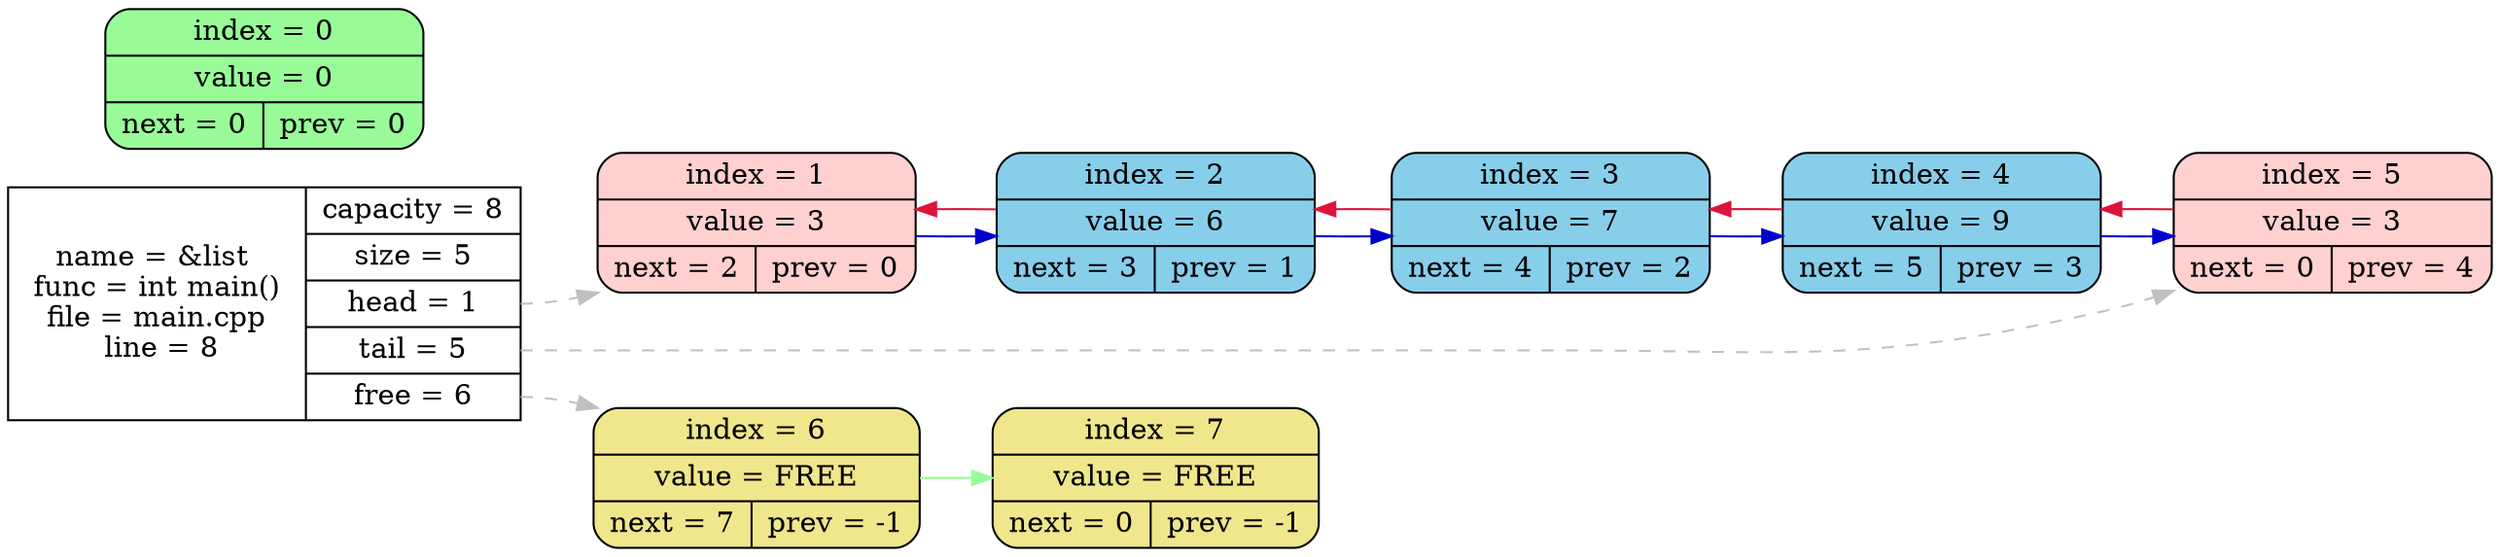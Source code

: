 digraph
{
    rankdir = LR;
    node_info[shape = record, label = "{{name = &list \n func = int main() \n file = main.cpp \n
              line = 8} | {capacity = 8 | size = 5 | <f0> head = 1 | <f1> tail = 5 | <f2> free = 6}}"];

    node0[shape = Mrecord, label = "{index = 0} | {value = 0} | {next = 0 | prev = 0}",
            style="filled", fillcolor="#98FB98"];
    node1[shape = Mrecord, label = "{index = 1} | {value = 3} | {next = 2 | prev = 0}",
            style="filled", fillcolor="#FFD0D0"];
    node2[shape = Mrecord, label = "{index = 2} | {value = 6} | {next = 3 | prev = 1}",
            style="filled", fillcolor="#87CEEB"];
    node3[shape = Mrecord, label = "{index = 3} | {value = 7} | {next = 4 | prev = 2}",
            style="filled", fillcolor="#87CEEB"];
    node4[shape = Mrecord, label = "{index = 4} | {value = 9} | {next = 5 | prev = 3}",
            style="filled", fillcolor="#87CEEB"];
    node5[shape = Mrecord, label = "{index = 5} | {value = 3} | {next = 0 | prev = 4}",
            style="filled", fillcolor="#FFD0D0"];
    node6[shape = Mrecord, label = "{index = 6} | {value = FREE} | {next = 7 | prev = -1}",
            style="filled", fillcolor="#F0E68C"];
    node7[shape = Mrecord, label = "{index = 7} | {value = FREE} | {next = 0 | prev = -1}",
            style="filled", fillcolor="#F0E68C"];
    node2->node1 [color = "#DC143C"];
    node1->node2 [color = "#0000CD"];
    node3->node2 [color = "#DC143C"];
    node2->node3 [color = "#0000CD"];
    node4->node3 [color = "#DC143C"];
    node3->node4 [color = "#0000CD"];
    node5->node4 [color = "#DC143C"];
    node4->node5 [color = "#0000CD"];
    node6->node7 [color = "#98FB98"];
    node_info:<f0>->node1 [color = "gray", style="dashed"];
    node_info:<f1>->node5 [color = "gray", style="dashed"];
    node_info:<f2>->node6 [color = "gray", style="dashed"];
}